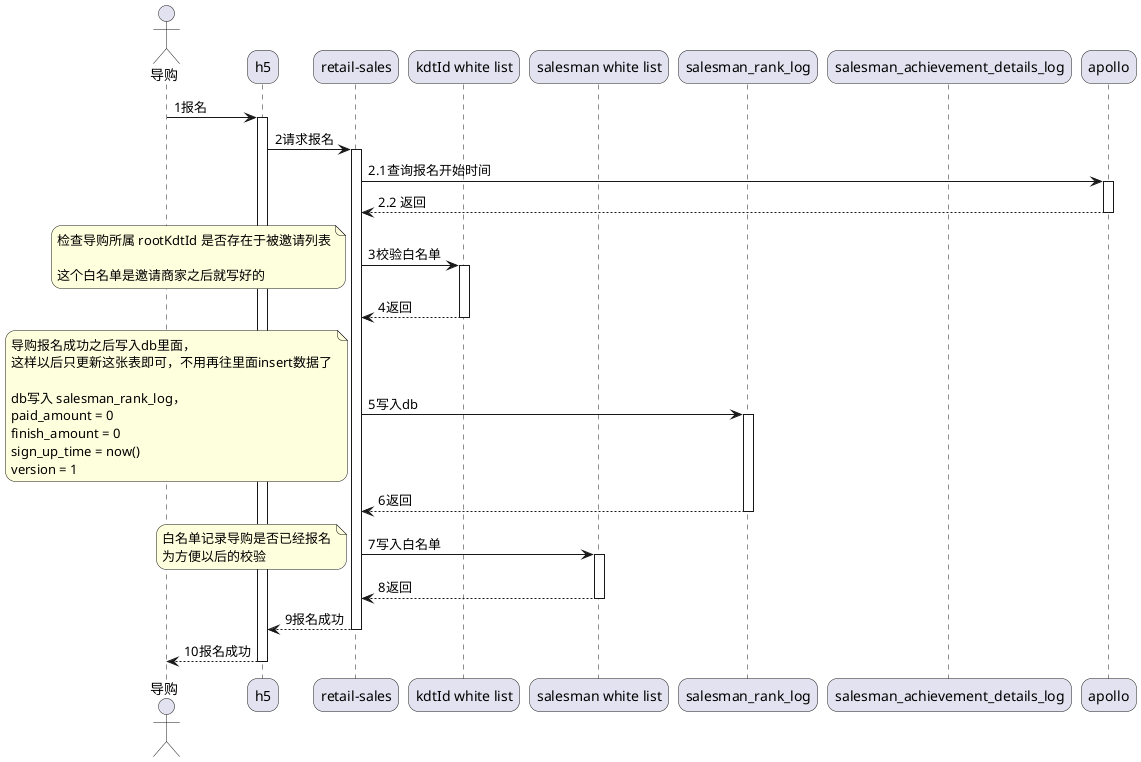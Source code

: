 @startuml
skinparam sequenceArrowThickness 1
skinparam roundcorner 20
skinparam maxmessagesize 500
/'skinparam sequenceParticipant underline'/

actor 导购 as u

participant "h5" as h5
participant "retail-sales" as sales
participant "kdtId white list" as list
participant "salesman white list" as list2

participant "salesman_rank_log" as t1
participant "salesman_achievement_details_log" as t2

participant "apollo" as apollo

u -> h5 : 1报名
activate h5

h5 -> sales : 2请求报名
activate sales

sales -> apollo : 2.1查询报名开始时间
activate apollo
return 2.2 返回

sales -> list : 3校验白名单
note left
    检查导购所属 rootKdtId 是否存在于被邀请列表

    这个白名单是邀请商家之后就写好的
end note
activate list

return 4返回

sales -> t1 : 5写入db
note left
    导购报名成功之后写入db里面，
    这样以后只更新这张表即可，不用再往里面insert数据了

    db写入 salesman_rank_log，
    paid_amount = 0
    finish_amount = 0
    sign_up_time = now()
    version = 1
end note
activate t1
return 6返回

sales -> list2 : 7写入白名单
note left
    白名单记录导购是否已经报名
    为方便以后的校验
end note
activate list2
return 8返回

return 9报名成功

return 10报名成功

@enduml